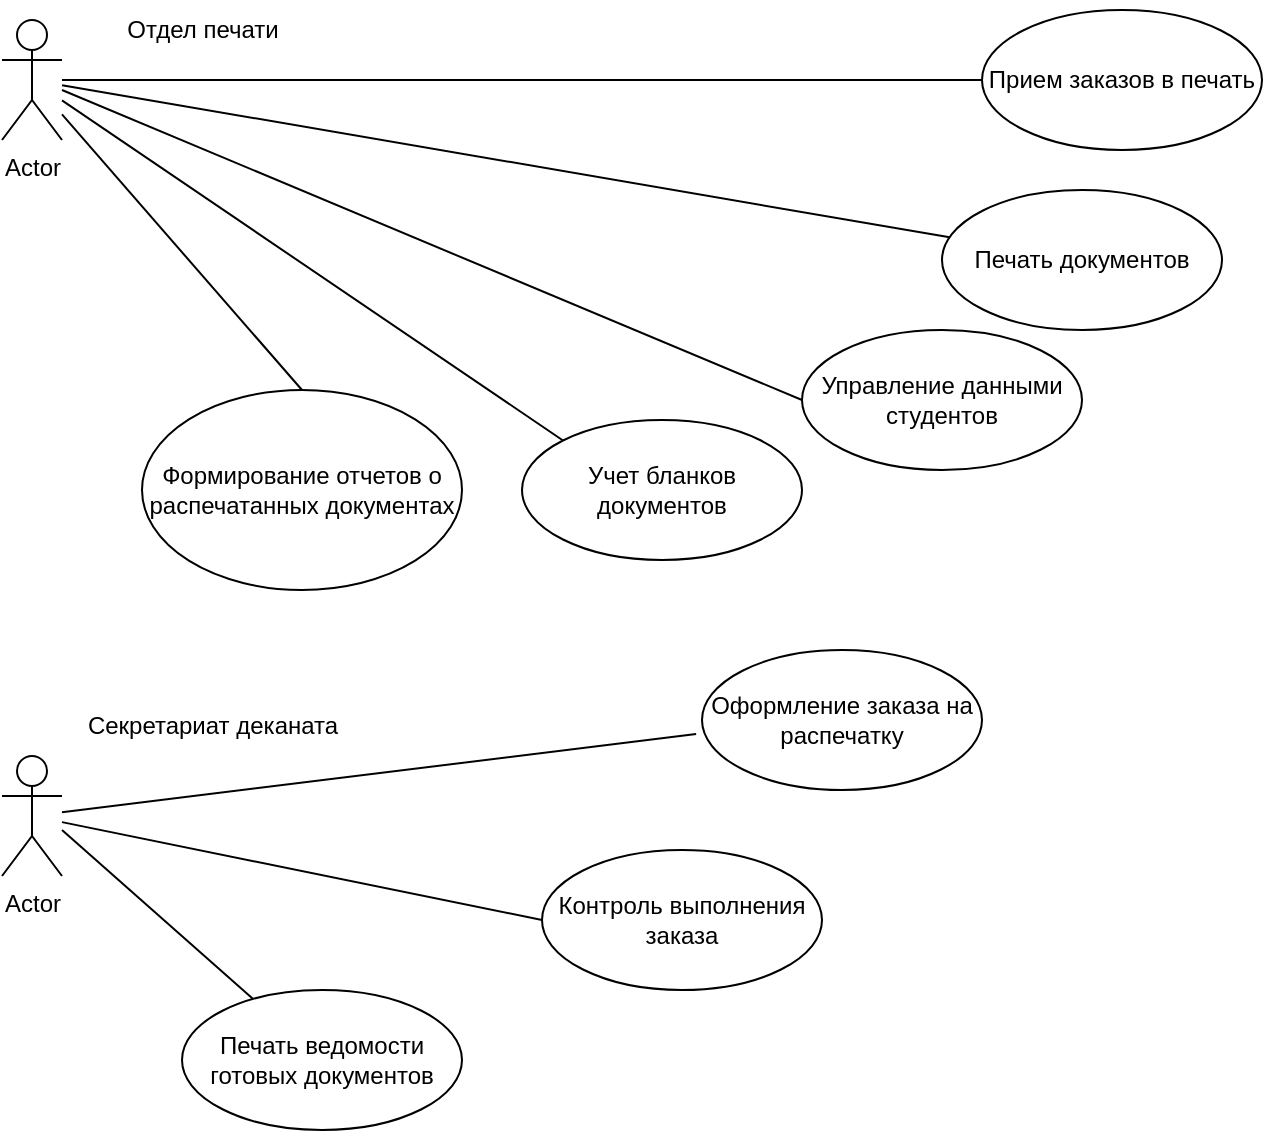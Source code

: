 <mxfile version="22.1.2" type="device">
  <diagram name="Page-1" id="e7e014a7-5840-1c2e-5031-d8a46d1fe8dd">
    <mxGraphModel dx="1178" dy="790" grid="1" gridSize="10" guides="1" tooltips="1" connect="1" arrows="1" fold="1" page="1" pageScale="1" pageWidth="1169" pageHeight="826" background="none" math="0" shadow="0">
      <root>
        <mxCell id="0" />
        <mxCell id="1" parent="0" />
        <mxCell id="TNf5Z8Sz2Jh5wrevXViB-41" value="Actor" style="shape=umlActor;verticalLabelPosition=bottom;verticalAlign=top;html=1;" parent="1" vertex="1">
          <mxGeometry x="10" y="15" width="30" height="60" as="geometry" />
        </mxCell>
        <mxCell id="TNf5Z8Sz2Jh5wrevXViB-42" value="Actor" style="shape=umlActor;verticalLabelPosition=bottom;verticalAlign=top;html=1;" parent="1" vertex="1">
          <mxGeometry x="10" y="383" width="30" height="60" as="geometry" />
        </mxCell>
        <mxCell id="wsK9ByOiBfa8sDpIFdj--3" value="Учет бланков документов" style="ellipse;whiteSpace=wrap;html=1;" parent="1" vertex="1">
          <mxGeometry x="270" y="215" width="140" height="70" as="geometry" />
        </mxCell>
        <mxCell id="wsK9ByOiBfa8sDpIFdj--7" value="Прием заказов в печать" style="ellipse;whiteSpace=wrap;html=1;" parent="1" vertex="1">
          <mxGeometry x="500" y="10" width="140" height="70" as="geometry" />
        </mxCell>
        <mxCell id="wsK9ByOiBfa8sDpIFdj--8" value="Печать документов" style="ellipse;whiteSpace=wrap;html=1;" parent="1" vertex="1">
          <mxGeometry x="480" y="100" width="140" height="70" as="geometry" />
        </mxCell>
        <mxCell id="wsK9ByOiBfa8sDpIFdj--23" value="Отдел печати" style="text;html=1;align=center;verticalAlign=middle;resizable=0;points=[];autosize=1;strokeColor=none;fillColor=none;" parent="1" vertex="1">
          <mxGeometry x="60" y="5" width="100" height="30" as="geometry" />
        </mxCell>
        <mxCell id="wsK9ByOiBfa8sDpIFdj--25" value="Секретариат деканата" style="text;html=1;align=center;verticalAlign=middle;resizable=0;points=[];autosize=1;strokeColor=none;fillColor=none;" parent="1" vertex="1">
          <mxGeometry x="40" y="353" width="150" height="30" as="geometry" />
        </mxCell>
        <mxCell id="wsK9ByOiBfa8sDpIFdj--26" value="Оформление заказа на распечатку" style="ellipse;whiteSpace=wrap;html=1;" parent="1" vertex="1">
          <mxGeometry x="360" y="330" width="140" height="70" as="geometry" />
        </mxCell>
        <mxCell id="wsK9ByOiBfa8sDpIFdj--27" value="Контроль выполнения заказа" style="ellipse;whiteSpace=wrap;html=1;" parent="1" vertex="1">
          <mxGeometry x="280" y="430" width="140" height="70" as="geometry" />
        </mxCell>
        <mxCell id="wsK9ByOiBfa8sDpIFdj--28" value="Печать ведомости готовых документов" style="ellipse;whiteSpace=wrap;html=1;" parent="1" vertex="1">
          <mxGeometry x="100" y="500" width="140" height="70" as="geometry" />
        </mxCell>
        <mxCell id="wsK9ByOiBfa8sDpIFdj--29" value="Управление данными студентов" style="ellipse;whiteSpace=wrap;html=1;" parent="1" vertex="1">
          <mxGeometry x="410" y="170" width="140" height="70" as="geometry" />
        </mxCell>
        <mxCell id="wsK9ByOiBfa8sDpIFdj--49" value="Формирование отчетов о распечатанных документах" style="ellipse;whiteSpace=wrap;html=1;" parent="1" vertex="1">
          <mxGeometry x="80" y="200" width="160" height="100" as="geometry" />
        </mxCell>
        <mxCell id="fDel3tof_uO1-oGqYFEe-5" value="" style="endArrow=none;html=1;rounded=0;entryX=0;entryY=0;entryDx=0;entryDy=0;" parent="1" source="TNf5Z8Sz2Jh5wrevXViB-41" target="wsK9ByOiBfa8sDpIFdj--3" edge="1">
          <mxGeometry width="50" height="50" relative="1" as="geometry">
            <mxPoint x="300" y="350" as="sourcePoint" />
            <mxPoint x="350" y="300" as="targetPoint" />
          </mxGeometry>
        </mxCell>
        <mxCell id="fDel3tof_uO1-oGqYFEe-6" value="" style="endArrow=none;html=1;rounded=0;" parent="1" source="TNf5Z8Sz2Jh5wrevXViB-41" target="wsK9ByOiBfa8sDpIFdj--8" edge="1">
          <mxGeometry width="50" height="50" relative="1" as="geometry">
            <mxPoint x="300" y="350" as="sourcePoint" />
            <mxPoint x="350" y="300" as="targetPoint" />
          </mxGeometry>
        </mxCell>
        <mxCell id="fDel3tof_uO1-oGqYFEe-8" value="" style="endArrow=none;html=1;rounded=0;entryX=0;entryY=0.5;entryDx=0;entryDy=0;" parent="1" source="TNf5Z8Sz2Jh5wrevXViB-41" target="wsK9ByOiBfa8sDpIFdj--7" edge="1">
          <mxGeometry width="50" height="50" relative="1" as="geometry">
            <mxPoint x="300" y="350" as="sourcePoint" />
            <mxPoint x="350" y="300" as="targetPoint" />
          </mxGeometry>
        </mxCell>
        <mxCell id="fDel3tof_uO1-oGqYFEe-9" value="" style="endArrow=none;html=1;rounded=0;entryX=0;entryY=0.5;entryDx=0;entryDy=0;" parent="1" target="wsK9ByOiBfa8sDpIFdj--29" edge="1">
          <mxGeometry width="50" height="50" relative="1" as="geometry">
            <mxPoint x="40" y="50" as="sourcePoint" />
            <mxPoint x="350" y="300" as="targetPoint" />
          </mxGeometry>
        </mxCell>
        <mxCell id="fDel3tof_uO1-oGqYFEe-19" value="" style="endArrow=none;html=1;rounded=0;entryX=0;entryY=0.5;entryDx=0;entryDy=0;" parent="1" source="TNf5Z8Sz2Jh5wrevXViB-42" target="wsK9ByOiBfa8sDpIFdj--27" edge="1">
          <mxGeometry width="50" height="50" relative="1" as="geometry">
            <mxPoint x="40" y="340" as="sourcePoint" />
            <mxPoint x="470" y="420" as="targetPoint" />
          </mxGeometry>
        </mxCell>
        <mxCell id="fDel3tof_uO1-oGqYFEe-20" value="" style="endArrow=none;html=1;rounded=0;" parent="1" source="wsK9ByOiBfa8sDpIFdj--28" edge="1">
          <mxGeometry width="50" height="50" relative="1" as="geometry">
            <mxPoint x="420" y="470" as="sourcePoint" />
            <mxPoint x="40" y="420" as="targetPoint" />
          </mxGeometry>
        </mxCell>
        <mxCell id="fDel3tof_uO1-oGqYFEe-22" value="" style="endArrow=none;html=1;rounded=0;exitX=-0.021;exitY=0.6;exitDx=0;exitDy=0;exitPerimeter=0;" parent="1" source="wsK9ByOiBfa8sDpIFdj--26" target="TNf5Z8Sz2Jh5wrevXViB-42" edge="1">
          <mxGeometry width="50" height="50" relative="1" as="geometry">
            <mxPoint x="420" y="380" as="sourcePoint" />
            <mxPoint x="40" y="340" as="targetPoint" />
          </mxGeometry>
        </mxCell>
        <mxCell id="a5c_sYZ6xPuqzVH80Lyi-1" value="" style="endArrow=none;html=1;rounded=0;exitX=0.5;exitY=0;exitDx=0;exitDy=0;" parent="1" source="wsK9ByOiBfa8sDpIFdj--49" target="TNf5Z8Sz2Jh5wrevXViB-41" edge="1">
          <mxGeometry width="50" height="50" relative="1" as="geometry">
            <mxPoint x="360" y="400" as="sourcePoint" />
            <mxPoint x="410" y="350" as="targetPoint" />
          </mxGeometry>
        </mxCell>
      </root>
    </mxGraphModel>
  </diagram>
</mxfile>
